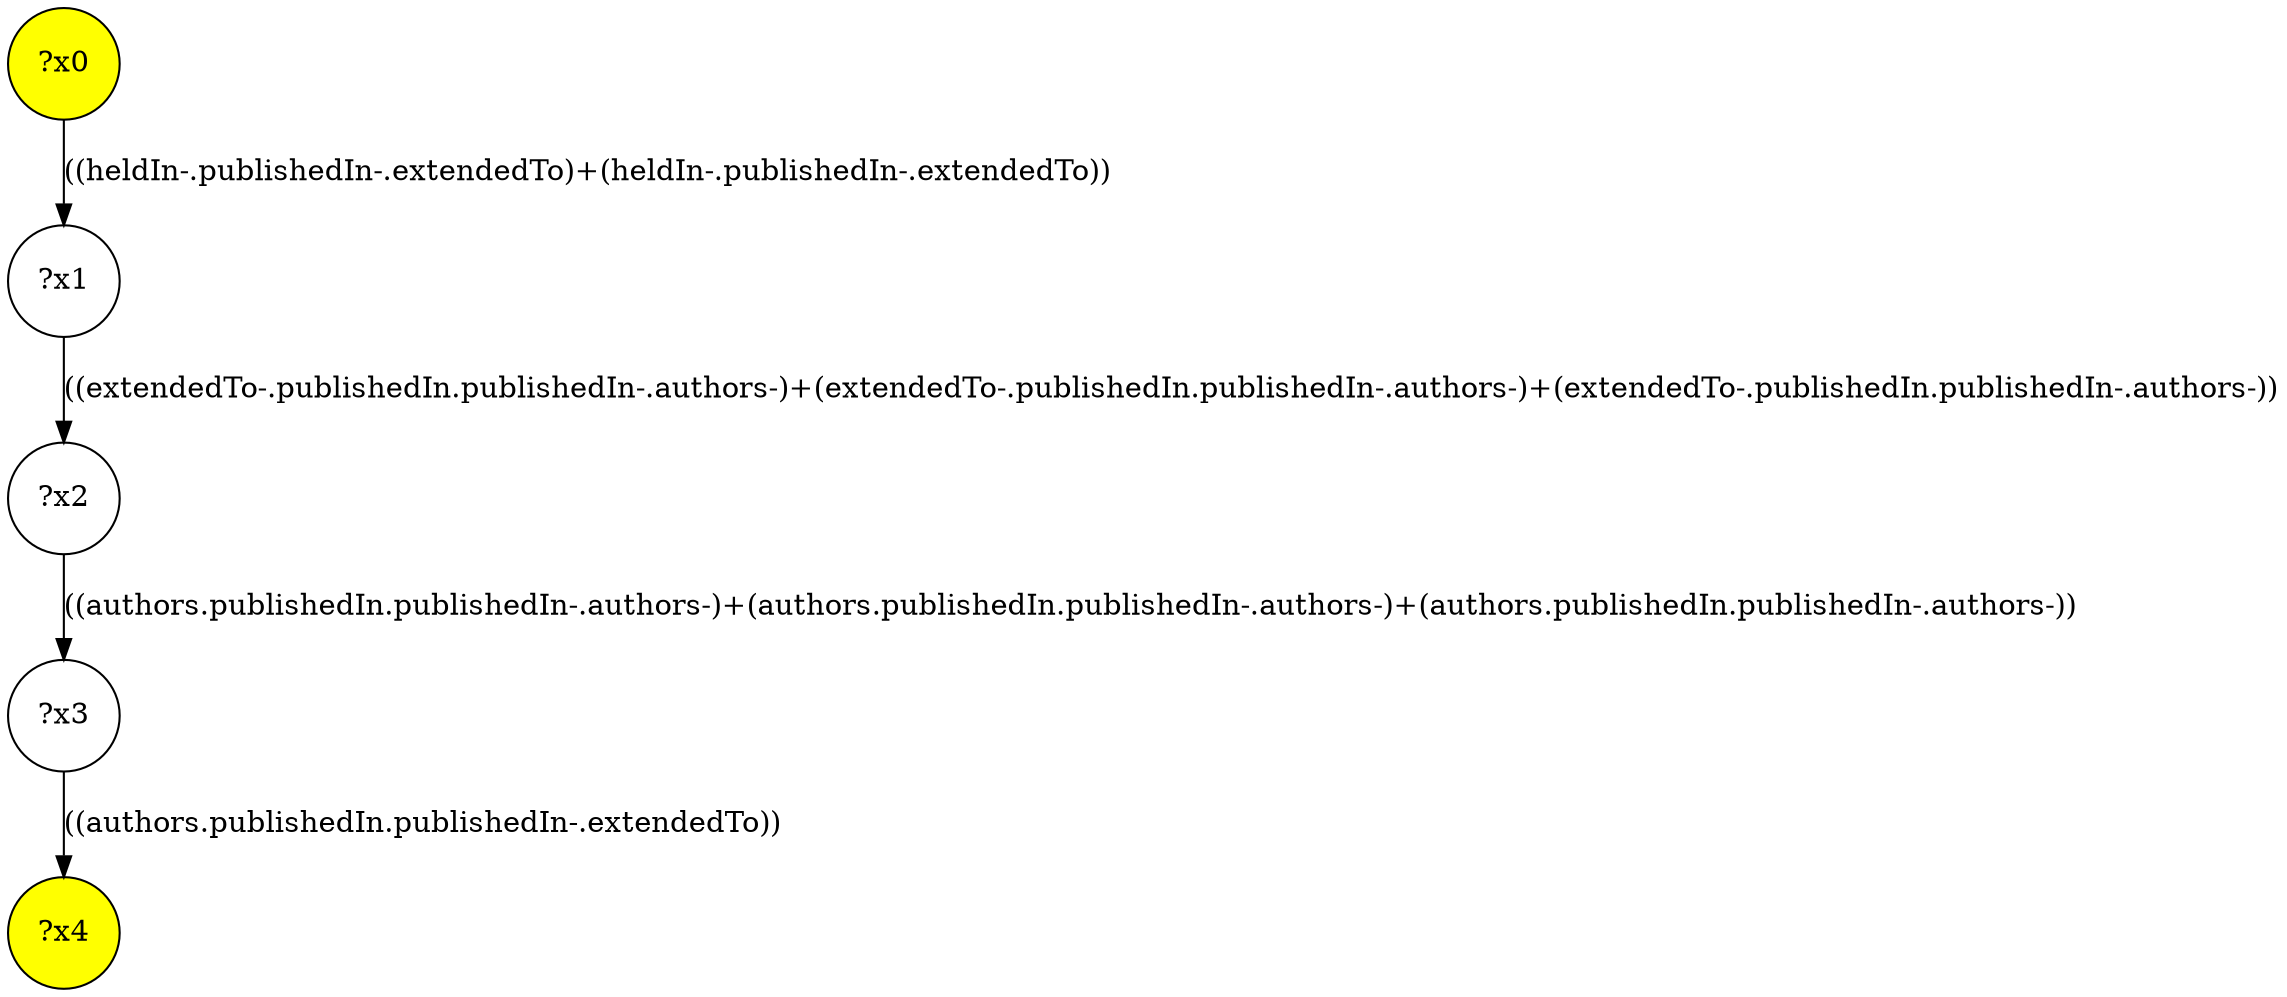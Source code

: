 digraph g {
	x0 [fillcolor="yellow", style="filled," shape=circle, label="?x0"];
	x4 [fillcolor="yellow", style="filled," shape=circle, label="?x4"];
	x1 [shape=circle, label="?x1"];
	x0 -> x1 [label="((heldIn-.publishedIn-.extendedTo)+(heldIn-.publishedIn-.extendedTo))"];
	x2 [shape=circle, label="?x2"];
	x1 -> x2 [label="((extendedTo-.publishedIn.publishedIn-.authors-)+(extendedTo-.publishedIn.publishedIn-.authors-)+(extendedTo-.publishedIn.publishedIn-.authors-))"];
	x3 [shape=circle, label="?x3"];
	x2 -> x3 [label="((authors.publishedIn.publishedIn-.authors-)+(authors.publishedIn.publishedIn-.authors-)+(authors.publishedIn.publishedIn-.authors-))"];
	x3 -> x4 [label="((authors.publishedIn.publishedIn-.extendedTo))"];
}

